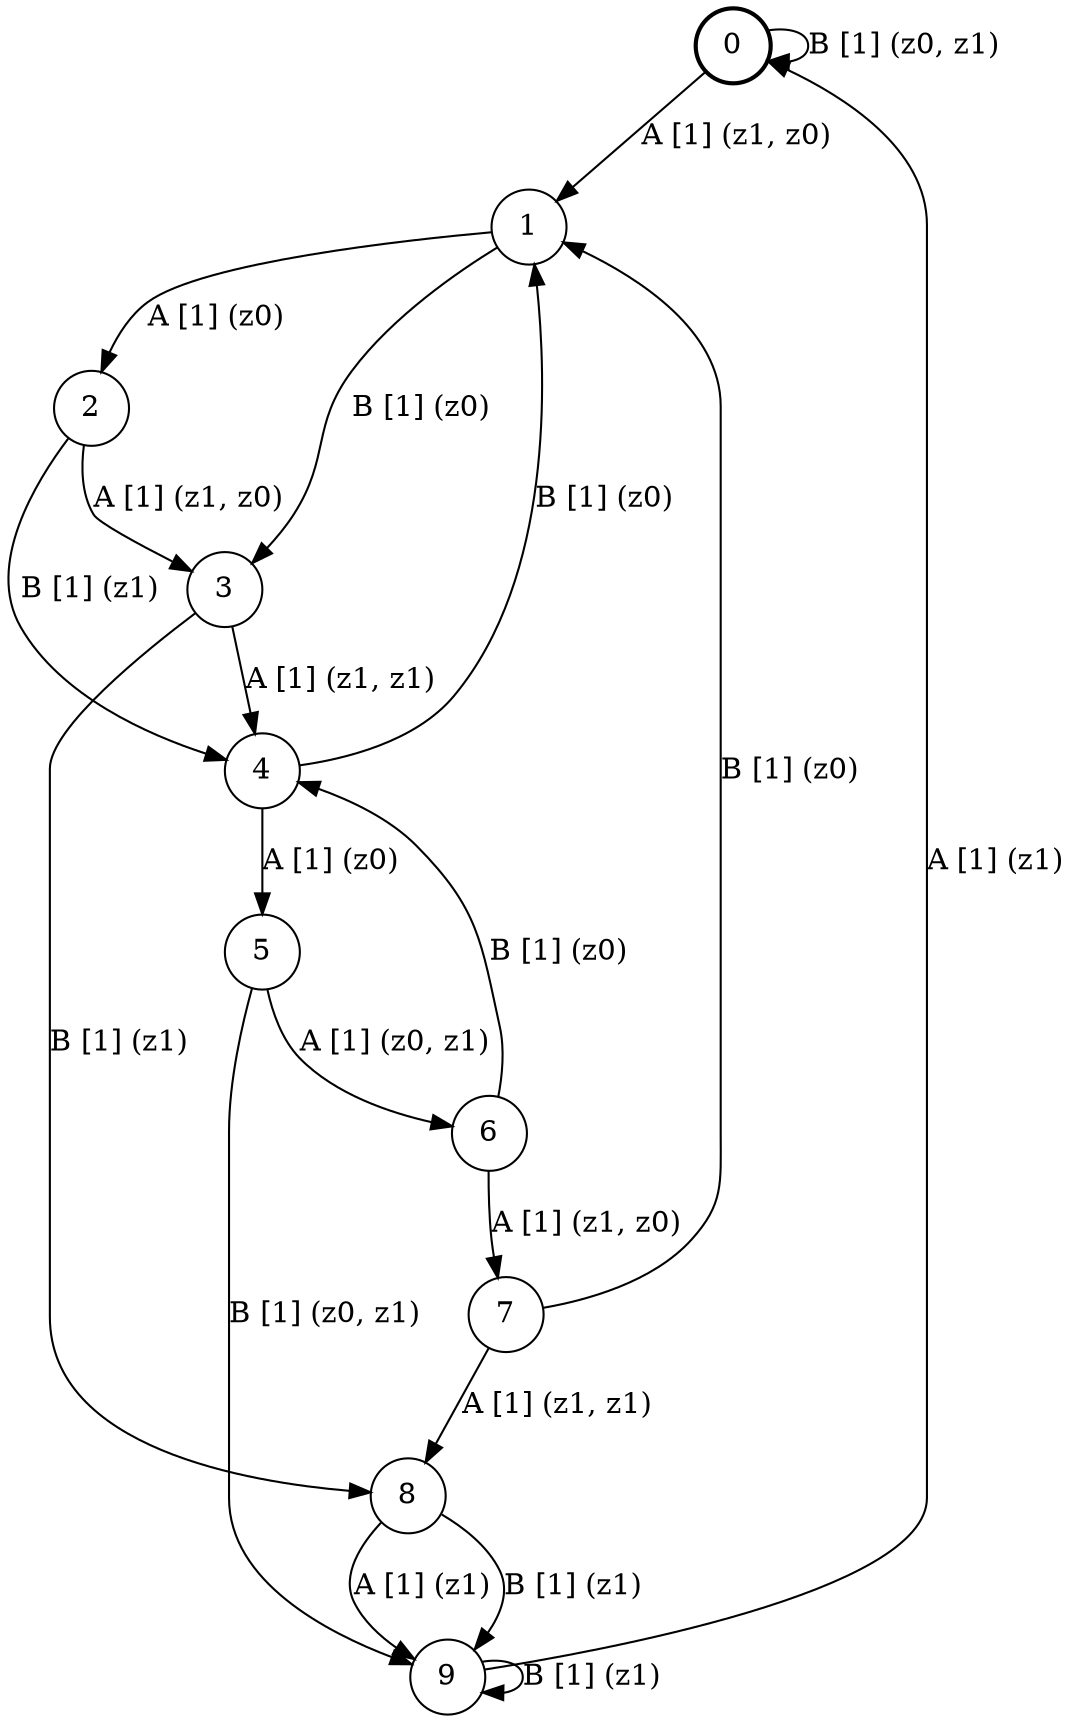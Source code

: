 # generated file, don't try to modify
# command: dot -Tpng <filename> > tree.png
digraph Automaton {
    node [shape = circle];
    0 [style = "bold"];
    0 -> 1 [label = "A [1] (z1, z0) "];
    0 -> 0 [label = "B [1] (z0, z1) "];
    1 -> 2 [label = "A [1] (z0) "];
    1 -> 3 [label = "B [1] (z0) "];
    2 -> 3 [label = "A [1] (z1, z0) "];
    2 -> 4 [label = "B [1] (z1) "];
    3 -> 4 [label = "A [1] (z1, z1) "];
    3 -> 8 [label = "B [1] (z1) "];
    4 -> 5 [label = "A [1] (z0) "];
    4 -> 1 [label = "B [1] (z0) "];
    5 -> 6 [label = "A [1] (z0, z1) "];
    5 -> 9 [label = "B [1] (z0, z1) "];
    6 -> 7 [label = "A [1] (z1, z0) "];
    6 -> 4 [label = "B [1] (z0) "];
    7 -> 8 [label = "A [1] (z1, z1) "];
    7 -> 1 [label = "B [1] (z0) "];
    8 -> 9 [label = "A [1] (z1) "];
    8 -> 9 [label = "B [1] (z1) "];
    9 -> 0 [label = "A [1] (z1) "];
    9 -> 9 [label = "B [1] (z1) "];
}
